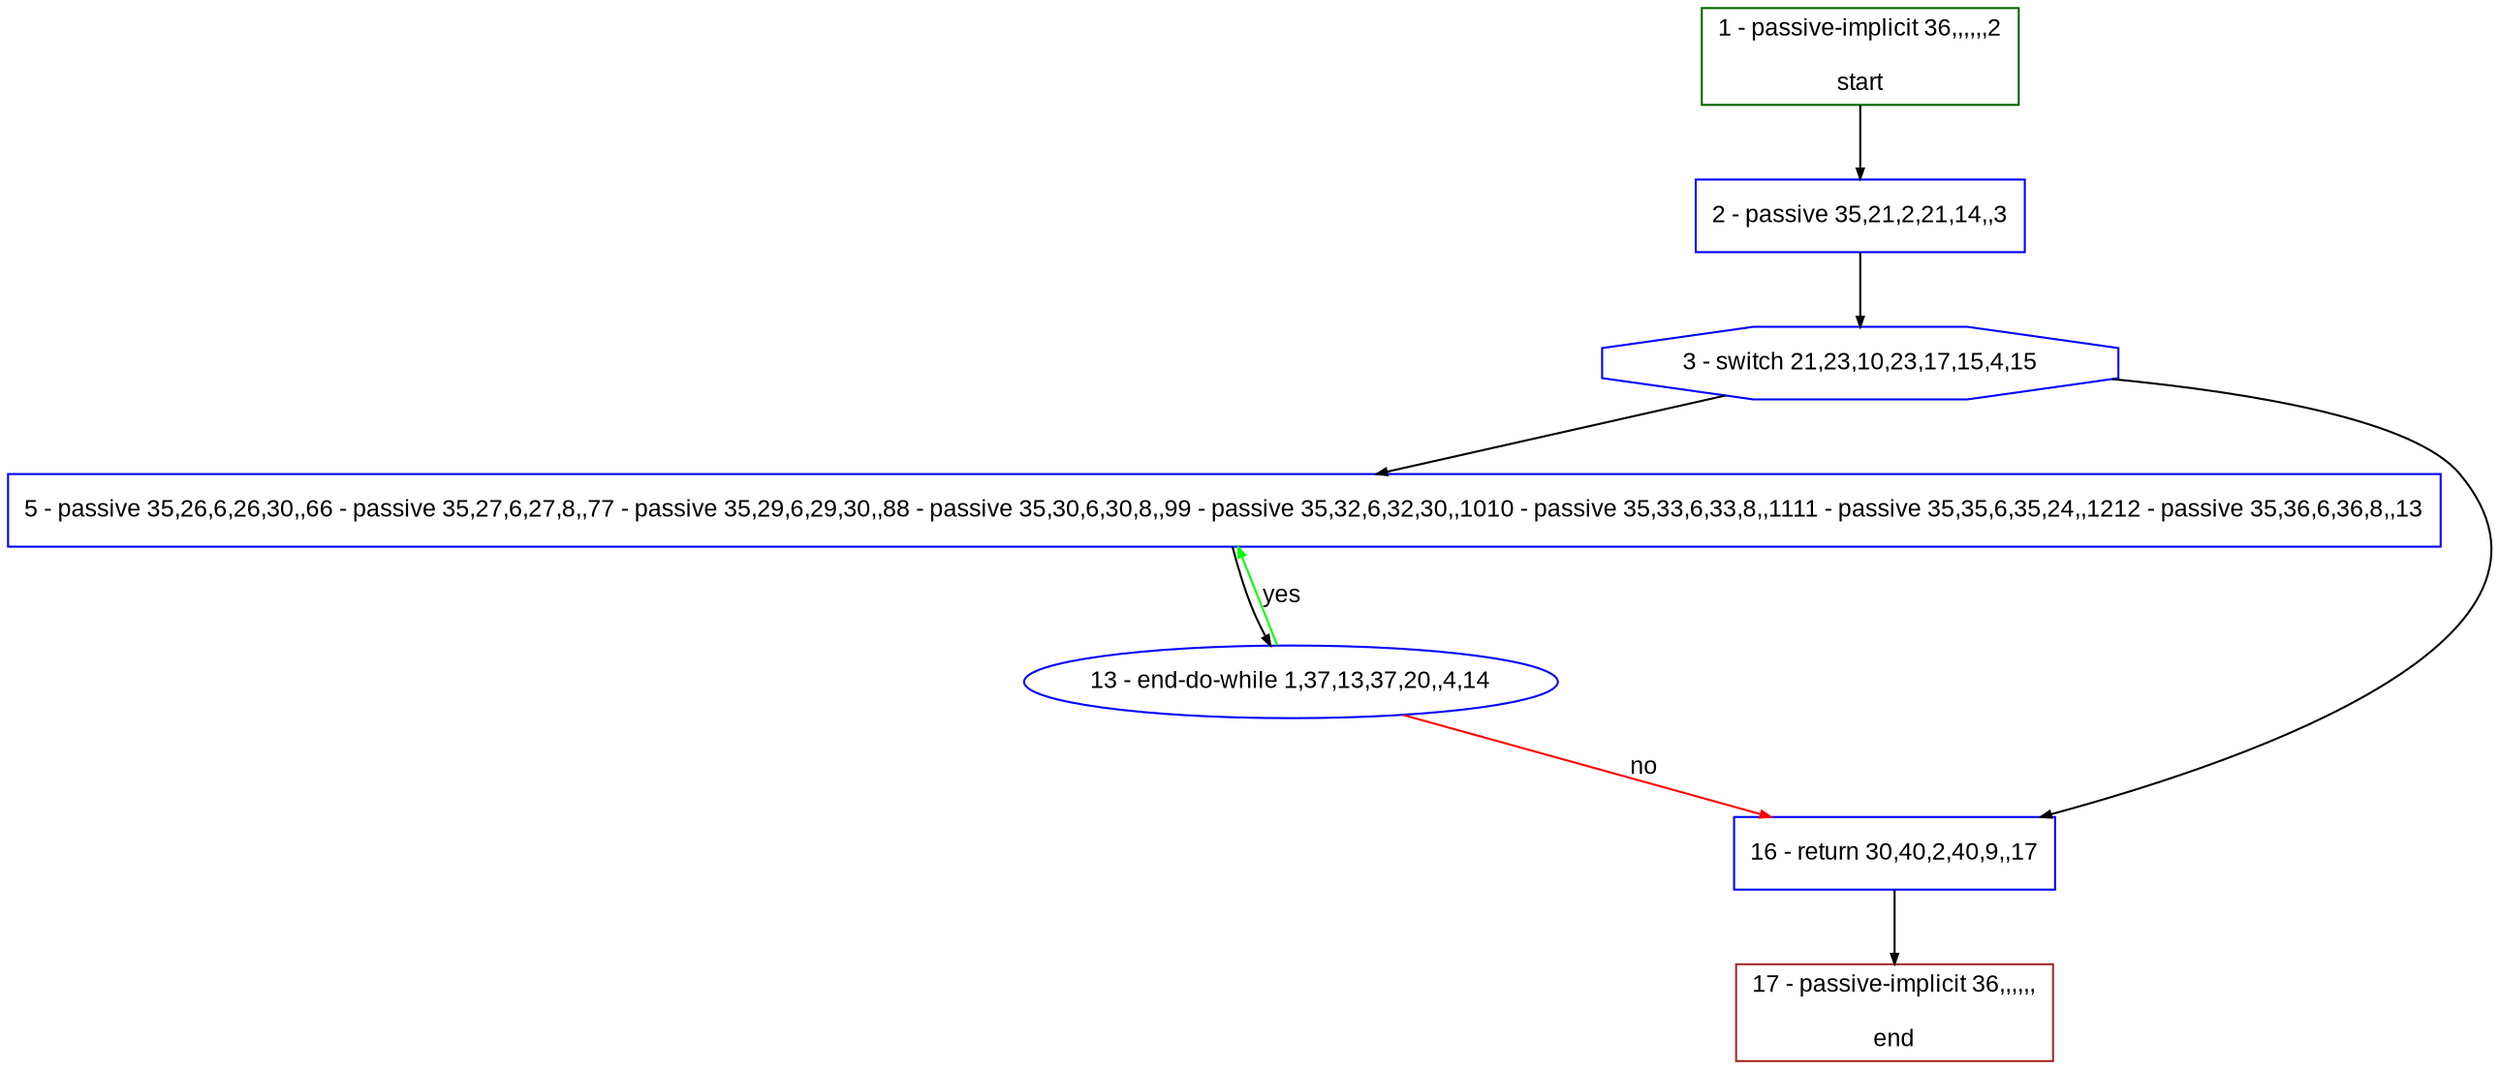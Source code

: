 digraph "" {
  graph [bgcolor="white", fillcolor="#FFFFCC", pack="true", packmode="clust", fontname="Arial", label="", fontsize="12", compound="true", style="rounded,filled"];
  node [node_initialized="no", fillcolor="white", fontname="Arial", label="", color="grey", fontsize="12", fixedsize="false", compound="true", shape="rectangle", style="filled"];
  edge [arrowtail="none", lhead="", fontcolor="black", fontname="Arial", label="", color="black", fontsize="12", arrowhead="normal", arrowsize="0.5", compound="true", ltail="", dir="forward"];
  __N1 [fillcolor="#ffffff", label="2 - passive 35,21,2,21,14,,3", color="#0000ff", shape="box", style="filled"];
  __N2 [fillcolor="#ffffff", label="1 - passive-implicit 36,,,,,,2\n\nstart", color="#006400", shape="box", style="filled"];
  __N3 [fillcolor="#ffffff", label="3 - switch 21,23,10,23,17,15,4,15", color="#0000ff", shape="octagon", style="filled"];
  __N4 [fillcolor="#ffffff", label="5 - passive 35,26,6,26,30,,66 - passive 35,27,6,27,8,,77 - passive 35,29,6,29,30,,88 - passive 35,30,6,30,8,,99 - passive 35,32,6,32,30,,1010 - passive 35,33,6,33,8,,1111 - passive 35,35,6,35,24,,1212 - passive 35,36,6,36,8,,13", color="#0000ff", shape="box", style="filled"];
  __N5 [fillcolor="#ffffff", label="16 - return 30,40,2,40,9,,17", color="#0000ff", shape="box", style="filled"];
  __N6 [fillcolor="#ffffff", label="13 - end-do-while 1,37,13,37,20,,4,14", color="#0000ff", shape="oval", style="filled"];
  __N7 [fillcolor="#ffffff", label="17 - passive-implicit 36,,,,,,\n\nend", color="#a52a2a", shape="box", style="filled"];
  __N2 -> __N1 [arrowtail="none", color="#000000", label="", arrowhead="normal", dir="forward"];
  __N1 -> __N3 [arrowtail="none", color="#000000", label="", arrowhead="normal", dir="forward"];
  __N3 -> __N4 [arrowtail="none", color="#000000", label="", arrowhead="normal", dir="forward"];
  __N3 -> __N5 [arrowtail="none", color="#000000", label="", arrowhead="normal", dir="forward"];
  __N4 -> __N6 [arrowtail="none", color="#000000", label="", arrowhead="normal", dir="forward"];
  __N6 -> __N4 [arrowtail="none", color="#00ff00", label="yes", arrowhead="normal", dir="forward"];
  __N6 -> __N5 [arrowtail="none", color="#ff0000", label="no", arrowhead="normal", dir="forward"];
  __N5 -> __N7 [arrowtail="none", color="#000000", label="", arrowhead="normal", dir="forward"];
}
